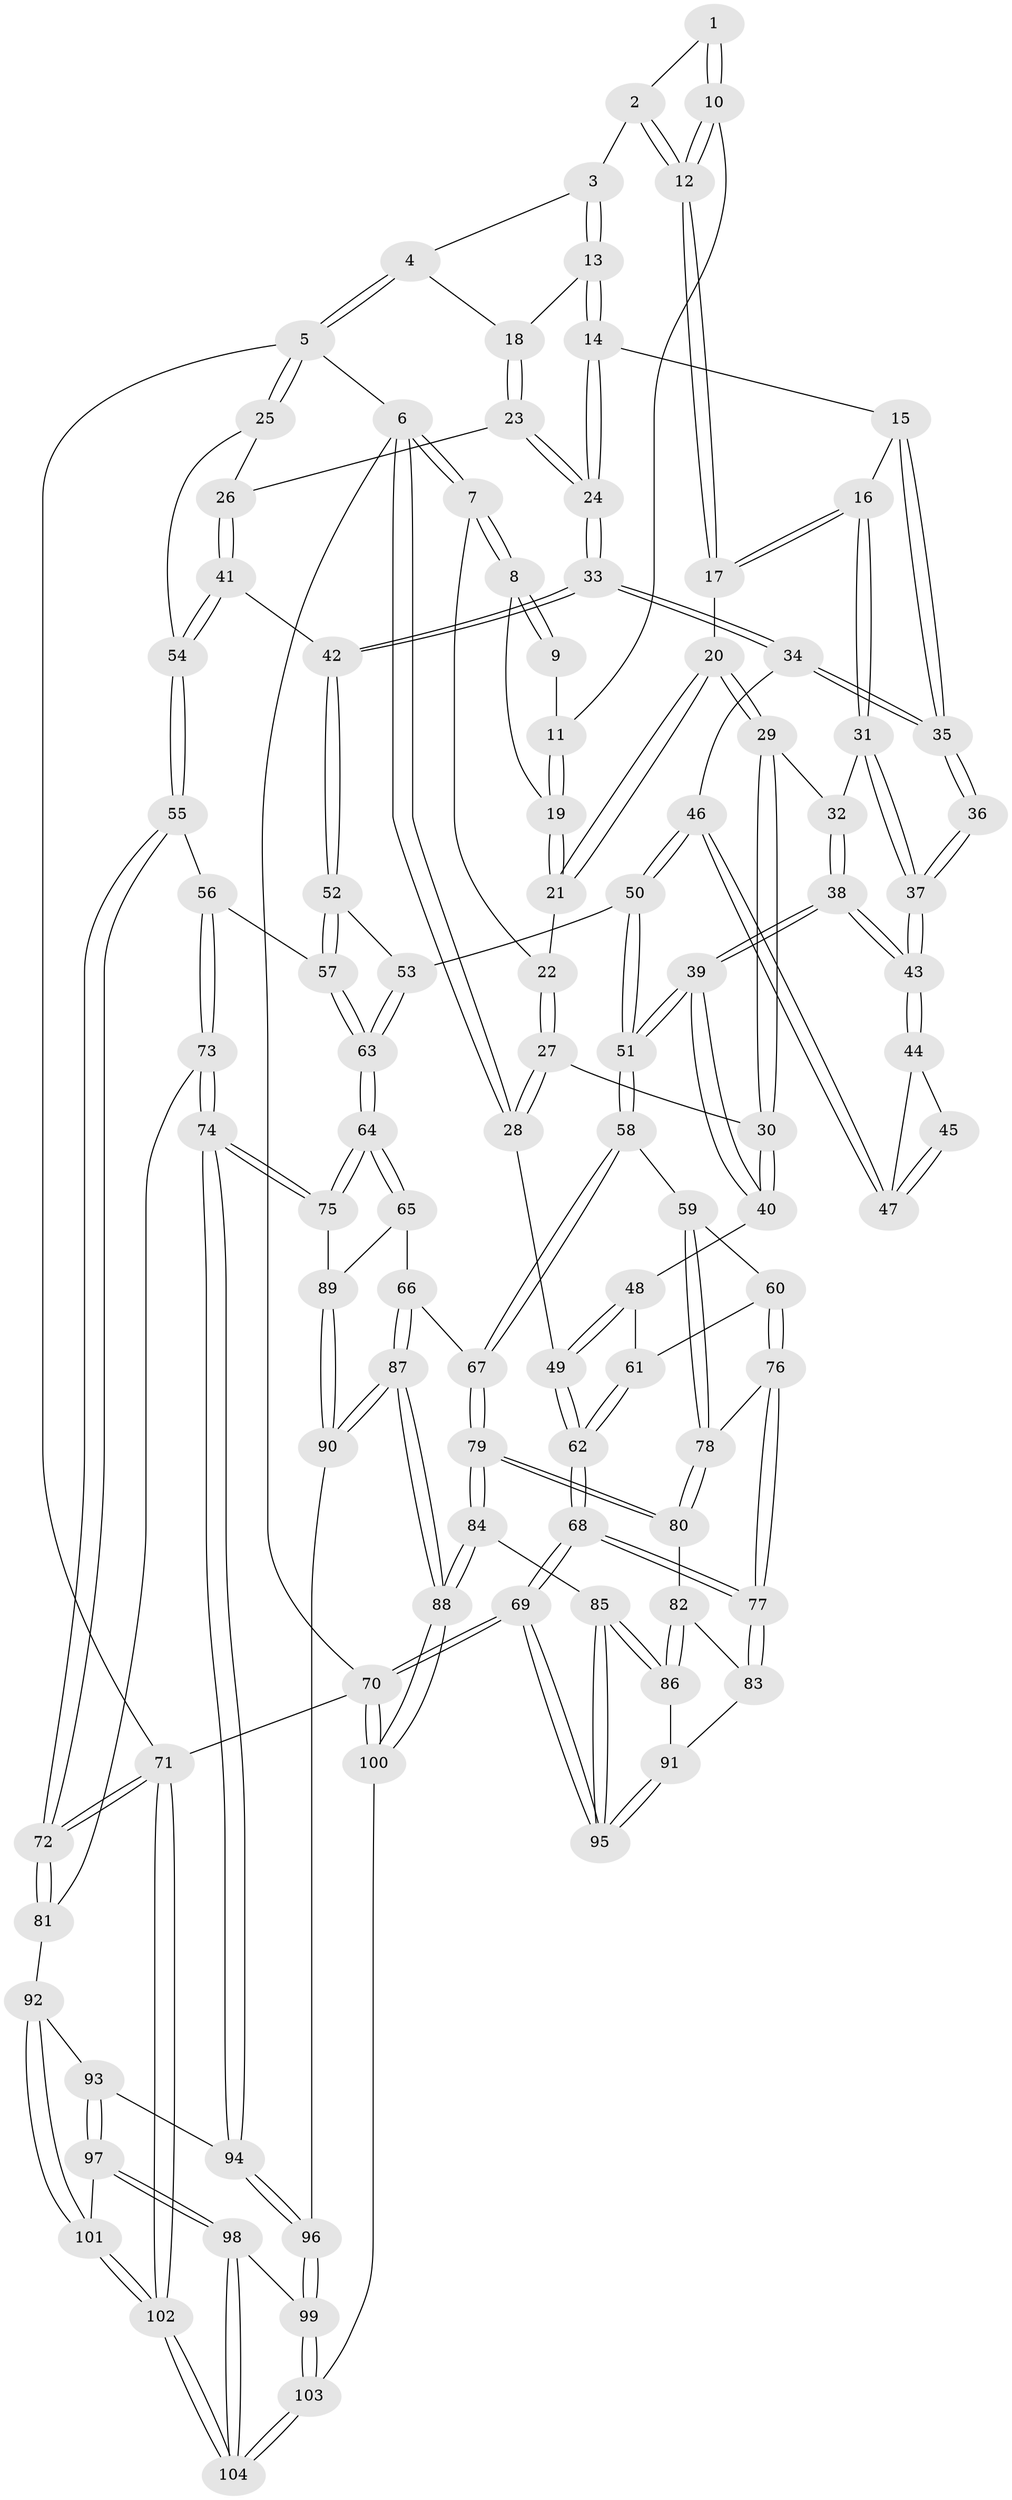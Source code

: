 // coarse degree distribution, {2: 0.06451612903225806, 3: 0.16129032258064516, 4: 0.3225806451612903, 5: 0.3548387096774194, 6: 0.0967741935483871}
// Generated by graph-tools (version 1.1) at 2025/42/03/06/25 10:42:27]
// undirected, 104 vertices, 257 edges
graph export_dot {
graph [start="1"]
  node [color=gray90,style=filled];
  1 [pos="+0.2550533031787726+0"];
  2 [pos="+0.4503783073797524+0"];
  3 [pos="+0.5461725979875526+0"];
  4 [pos="+0.9116503542750447+0"];
  5 [pos="+1+0"];
  6 [pos="+0+0"];
  7 [pos="+0+0"];
  8 [pos="+0+0"];
  9 [pos="+0.04610503357347293+0"];
  10 [pos="+0.19836482545416442+0.08280436165412093"];
  11 [pos="+0.18477879465499525+0.08479798831829222"];
  12 [pos="+0.27600416322356386+0.09979084340029619"];
  13 [pos="+0.5498389520088678+0"];
  14 [pos="+0.5548577116724659+0.03362385515226458"];
  15 [pos="+0.5183526828317193+0.10145866898377091"];
  16 [pos="+0.3763166150048469+0.19067152413261132"];
  17 [pos="+0.28218714988520527+0.11835968414741385"];
  18 [pos="+0.8125372293718142+0.13044035423846442"];
  19 [pos="+0.15886424387838147+0.0972326671501732"];
  20 [pos="+0.2348772292952108+0.19797179469575032"];
  21 [pos="+0.14337642068355744+0.1143798896550846"];
  22 [pos="+0.10883029038671087+0.1418169753691644"];
  23 [pos="+0.8139215447287982+0.165667142808221"];
  24 [pos="+0.7248146749601854+0.21082517097787548"];
  25 [pos="+1+0.18464189076509957"];
  26 [pos="+0.9455006734257768+0.19308245713195693"];
  27 [pos="+0.05783541344517009+0.23547616344673214"];
  28 [pos="+0+0.24006090891720425"];
  29 [pos="+0.22614095481138508+0.22591548178988208"];
  30 [pos="+0.0778575828152292+0.2494484350994273"];
  31 [pos="+0.3634787166468108+0.2492265152837792"];
  32 [pos="+0.2266428673729458+0.2263860750321646"];
  33 [pos="+0.7058087278501332+0.3387303548194692"];
  34 [pos="+0.5831276839512506+0.32406115200317526"];
  35 [pos="+0.5298490154349564+0.2693924494205691"];
  36 [pos="+0.49017879383004653+0.28321081273644744"];
  37 [pos="+0.3659685917132945+0.26449562683175043"];
  38 [pos="+0.2914817881629909+0.44729398004981585"];
  39 [pos="+0.2872400440312193+0.4609081900623631"];
  40 [pos="+0.17869777455047117+0.42841226073818445"];
  41 [pos="+0.7661037257625309+0.38329344284719097"];
  42 [pos="+0.7312781214972214+0.38024923303660996"];
  43 [pos="+0.33910837166739993+0.36074186688332377"];
  44 [pos="+0.4483246171201611+0.33856752884080504"];
  45 [pos="+0.4781590912997544+0.30377212971936846"];
  46 [pos="+0.5067269578441688+0.41232282514134444"];
  47 [pos="+0.4829079064291835+0.37434511503289464"];
  48 [pos="+0.08342100553296565+0.4714043138976875"];
  49 [pos="+0+0.45340633838922706"];
  50 [pos="+0.46724799447498566+0.5016602545394255"];
  51 [pos="+0.3232795150413987+0.5204151000277767"];
  52 [pos="+0.7083353267484013+0.438660544024807"];
  53 [pos="+0.5086395971422784+0.5193415934669424"];
  54 [pos="+1+0.47160757724599683"];
  55 [pos="+1+0.5259394406179212"];
  56 [pos="+0.765651535794884+0.6052195857788835"];
  57 [pos="+0.7304871294954686+0.5895087966098549"];
  58 [pos="+0.3189914548829415+0.540418472055896"];
  59 [pos="+0.2215823824289785+0.6037557351876045"];
  60 [pos="+0.10587035842084694+0.6351121654054838"];
  61 [pos="+0.07940120631105228+0.5509304507558627"];
  62 [pos="+0+0.7047410909922884"];
  63 [pos="+0.6098110986296745+0.6650315879455351"];
  64 [pos="+0.5902586508626739+0.738937687558767"];
  65 [pos="+0.41260420205267995+0.7190236146081947"];
  66 [pos="+0.3932733098649775+0.7134406050667836"];
  67 [pos="+0.3488304949702143+0.6535336238081928"];
  68 [pos="+0+0.8201187074595789"];
  69 [pos="+0+1"];
  70 [pos="+0+1"];
  71 [pos="+1+1"];
  72 [pos="+1+0.7150650779815804"];
  73 [pos="+0.8107595185683427+0.7293675499033568"];
  74 [pos="+0.6044700252923251+0.7671959065849218"];
  75 [pos="+0.5921814660990262+0.7434928029812414"];
  76 [pos="+0.05135219708895654+0.6947836259945168"];
  77 [pos="+0+0.7912460763126837"];
  78 [pos="+0.17765014787952055+0.7395312605559587"];
  79 [pos="+0.22967942866333113+0.7735907666890317"];
  80 [pos="+0.1928739998935695+0.7624976608834128"];
  81 [pos="+0.8356118276606779+0.75143027525358"];
  82 [pos="+0.16849279795981534+0.7866812406086179"];
  83 [pos="+0.15146137418985375+0.7989963742444198"];
  84 [pos="+0.2640344087813425+0.8619977327330107"];
  85 [pos="+0.22918304884021581+0.8671642129902614"];
  86 [pos="+0.1896220362196217+0.8516863163951096"];
  87 [pos="+0.3336151016514251+0.8953702219551709"];
  88 [pos="+0.3261383767367261+0.9032013695098696"];
  89 [pos="+0.45546422485871785+0.8352652506763247"];
  90 [pos="+0.4502620971501381+0.8762737934253949"];
  91 [pos="+0.15364830141700017+0.8462246525868325"];
  92 [pos="+0.7898136333508474+0.8651689474448053"];
  93 [pos="+0.6223696956119887+0.81920328649255"];
  94 [pos="+0.6118688052540548+0.8065572824720951"];
  95 [pos="+0+1"];
  96 [pos="+0.5078375933588009+0.8944307859303279"];
  97 [pos="+0.6435856986304581+0.9752740036977612"];
  98 [pos="+0.6395309043239676+0.9868361623998503"];
  99 [pos="+0.5069949679122344+0.9230430773669449"];
  100 [pos="+0.31719568813030125+1"];
  101 [pos="+0.8155531150524186+0.92346492182223"];
  102 [pos="+1+1"];
  103 [pos="+0.4151823035851046+1"];
  104 [pos="+0.5967862935714183+1"];
  1 -- 2;
  1 -- 10;
  1 -- 10;
  2 -- 3;
  2 -- 12;
  2 -- 12;
  3 -- 4;
  3 -- 13;
  3 -- 13;
  4 -- 5;
  4 -- 5;
  4 -- 18;
  5 -- 6;
  5 -- 25;
  5 -- 25;
  5 -- 71;
  6 -- 7;
  6 -- 7;
  6 -- 28;
  6 -- 28;
  6 -- 70;
  7 -- 8;
  7 -- 8;
  7 -- 22;
  8 -- 9;
  8 -- 9;
  8 -- 19;
  9 -- 11;
  10 -- 11;
  10 -- 12;
  10 -- 12;
  11 -- 19;
  11 -- 19;
  12 -- 17;
  12 -- 17;
  13 -- 14;
  13 -- 14;
  13 -- 18;
  14 -- 15;
  14 -- 24;
  14 -- 24;
  15 -- 16;
  15 -- 35;
  15 -- 35;
  16 -- 17;
  16 -- 17;
  16 -- 31;
  16 -- 31;
  17 -- 20;
  18 -- 23;
  18 -- 23;
  19 -- 21;
  19 -- 21;
  20 -- 21;
  20 -- 21;
  20 -- 29;
  20 -- 29;
  21 -- 22;
  22 -- 27;
  22 -- 27;
  23 -- 24;
  23 -- 24;
  23 -- 26;
  24 -- 33;
  24 -- 33;
  25 -- 26;
  25 -- 54;
  26 -- 41;
  26 -- 41;
  27 -- 28;
  27 -- 28;
  27 -- 30;
  28 -- 49;
  29 -- 30;
  29 -- 30;
  29 -- 32;
  30 -- 40;
  30 -- 40;
  31 -- 32;
  31 -- 37;
  31 -- 37;
  32 -- 38;
  32 -- 38;
  33 -- 34;
  33 -- 34;
  33 -- 42;
  33 -- 42;
  34 -- 35;
  34 -- 35;
  34 -- 46;
  35 -- 36;
  35 -- 36;
  36 -- 37;
  36 -- 37;
  37 -- 43;
  37 -- 43;
  38 -- 39;
  38 -- 39;
  38 -- 43;
  38 -- 43;
  39 -- 40;
  39 -- 40;
  39 -- 51;
  39 -- 51;
  40 -- 48;
  41 -- 42;
  41 -- 54;
  41 -- 54;
  42 -- 52;
  42 -- 52;
  43 -- 44;
  43 -- 44;
  44 -- 45;
  44 -- 47;
  45 -- 47;
  45 -- 47;
  46 -- 47;
  46 -- 47;
  46 -- 50;
  46 -- 50;
  48 -- 49;
  48 -- 49;
  48 -- 61;
  49 -- 62;
  49 -- 62;
  50 -- 51;
  50 -- 51;
  50 -- 53;
  51 -- 58;
  51 -- 58;
  52 -- 53;
  52 -- 57;
  52 -- 57;
  53 -- 63;
  53 -- 63;
  54 -- 55;
  54 -- 55;
  55 -- 56;
  55 -- 72;
  55 -- 72;
  56 -- 57;
  56 -- 73;
  56 -- 73;
  57 -- 63;
  57 -- 63;
  58 -- 59;
  58 -- 67;
  58 -- 67;
  59 -- 60;
  59 -- 78;
  59 -- 78;
  60 -- 61;
  60 -- 76;
  60 -- 76;
  61 -- 62;
  61 -- 62;
  62 -- 68;
  62 -- 68;
  63 -- 64;
  63 -- 64;
  64 -- 65;
  64 -- 65;
  64 -- 75;
  64 -- 75;
  65 -- 66;
  65 -- 89;
  66 -- 67;
  66 -- 87;
  66 -- 87;
  67 -- 79;
  67 -- 79;
  68 -- 69;
  68 -- 69;
  68 -- 77;
  68 -- 77;
  69 -- 70;
  69 -- 70;
  69 -- 95;
  69 -- 95;
  70 -- 100;
  70 -- 100;
  70 -- 71;
  71 -- 72;
  71 -- 72;
  71 -- 102;
  71 -- 102;
  72 -- 81;
  72 -- 81;
  73 -- 74;
  73 -- 74;
  73 -- 81;
  74 -- 75;
  74 -- 75;
  74 -- 94;
  74 -- 94;
  75 -- 89;
  76 -- 77;
  76 -- 77;
  76 -- 78;
  77 -- 83;
  77 -- 83;
  78 -- 80;
  78 -- 80;
  79 -- 80;
  79 -- 80;
  79 -- 84;
  79 -- 84;
  80 -- 82;
  81 -- 92;
  82 -- 83;
  82 -- 86;
  82 -- 86;
  83 -- 91;
  84 -- 85;
  84 -- 88;
  84 -- 88;
  85 -- 86;
  85 -- 86;
  85 -- 95;
  85 -- 95;
  86 -- 91;
  87 -- 88;
  87 -- 88;
  87 -- 90;
  87 -- 90;
  88 -- 100;
  88 -- 100;
  89 -- 90;
  89 -- 90;
  90 -- 96;
  91 -- 95;
  91 -- 95;
  92 -- 93;
  92 -- 101;
  92 -- 101;
  93 -- 94;
  93 -- 97;
  93 -- 97;
  94 -- 96;
  94 -- 96;
  96 -- 99;
  96 -- 99;
  97 -- 98;
  97 -- 98;
  97 -- 101;
  98 -- 99;
  98 -- 104;
  98 -- 104;
  99 -- 103;
  99 -- 103;
  100 -- 103;
  101 -- 102;
  101 -- 102;
  102 -- 104;
  102 -- 104;
  103 -- 104;
  103 -- 104;
}
